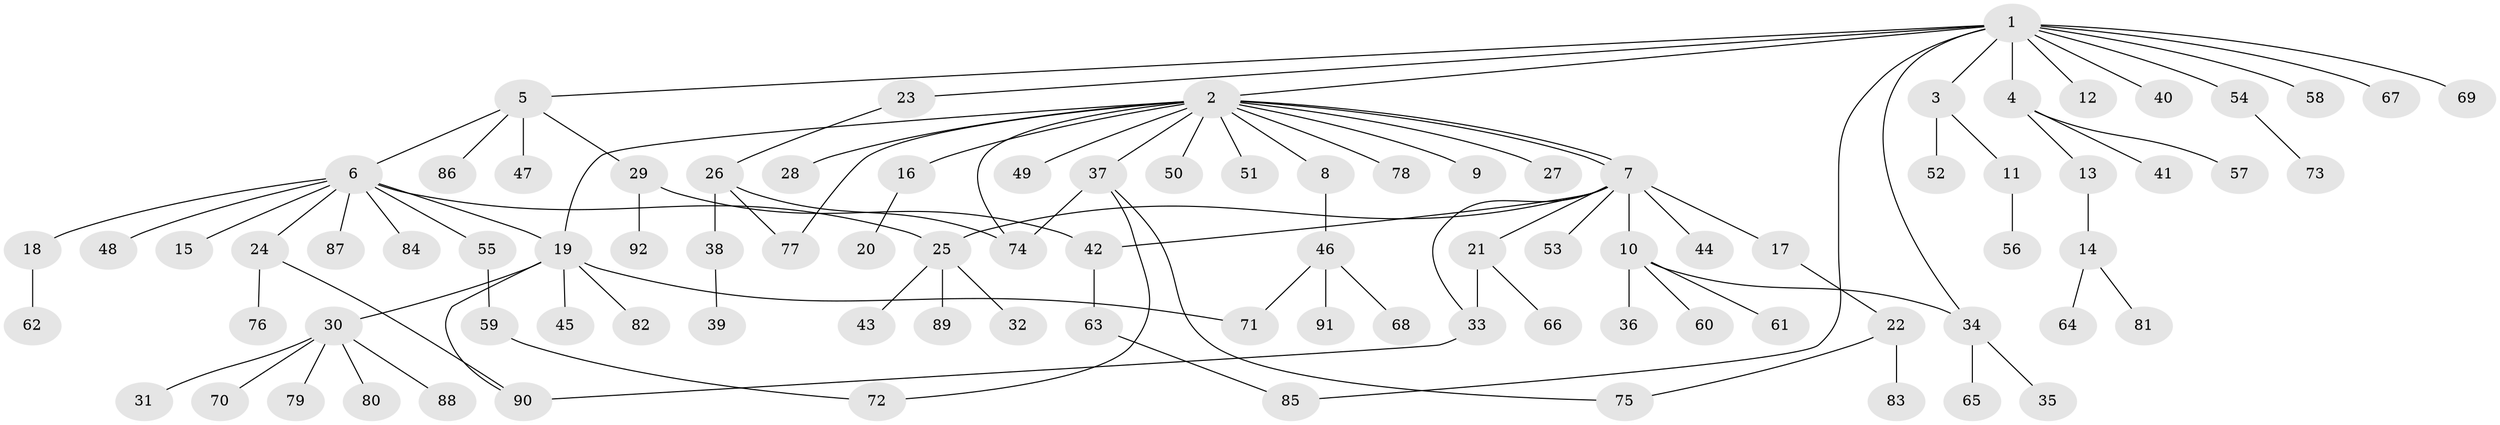 // coarse degree distribution, {15: 0.028169014084507043, 2: 0.15492957746478872, 4: 0.08450704225352113, 9: 0.014084507042253521, 12: 0.014084507042253521, 1: 0.6056338028169014, 3: 0.07042253521126761, 6: 0.014084507042253521, 5: 0.014084507042253521}
// Generated by graph-tools (version 1.1) at 2025/51/02/27/25 19:51:59]
// undirected, 92 vertices, 106 edges
graph export_dot {
graph [start="1"]
  node [color=gray90,style=filled];
  1;
  2;
  3;
  4;
  5;
  6;
  7;
  8;
  9;
  10;
  11;
  12;
  13;
  14;
  15;
  16;
  17;
  18;
  19;
  20;
  21;
  22;
  23;
  24;
  25;
  26;
  27;
  28;
  29;
  30;
  31;
  32;
  33;
  34;
  35;
  36;
  37;
  38;
  39;
  40;
  41;
  42;
  43;
  44;
  45;
  46;
  47;
  48;
  49;
  50;
  51;
  52;
  53;
  54;
  55;
  56;
  57;
  58;
  59;
  60;
  61;
  62;
  63;
  64;
  65;
  66;
  67;
  68;
  69;
  70;
  71;
  72;
  73;
  74;
  75;
  76;
  77;
  78;
  79;
  80;
  81;
  82;
  83;
  84;
  85;
  86;
  87;
  88;
  89;
  90;
  91;
  92;
  1 -- 2;
  1 -- 3;
  1 -- 4;
  1 -- 5;
  1 -- 12;
  1 -- 23;
  1 -- 34;
  1 -- 40;
  1 -- 54;
  1 -- 58;
  1 -- 67;
  1 -- 69;
  1 -- 85;
  2 -- 7;
  2 -- 7;
  2 -- 8;
  2 -- 9;
  2 -- 16;
  2 -- 19;
  2 -- 27;
  2 -- 28;
  2 -- 37;
  2 -- 49;
  2 -- 50;
  2 -- 51;
  2 -- 74;
  2 -- 77;
  2 -- 78;
  3 -- 11;
  3 -- 52;
  4 -- 13;
  4 -- 41;
  4 -- 57;
  5 -- 6;
  5 -- 29;
  5 -- 47;
  5 -- 86;
  6 -- 15;
  6 -- 18;
  6 -- 19;
  6 -- 24;
  6 -- 25;
  6 -- 48;
  6 -- 55;
  6 -- 84;
  6 -- 87;
  7 -- 10;
  7 -- 17;
  7 -- 21;
  7 -- 25;
  7 -- 33;
  7 -- 42;
  7 -- 44;
  7 -- 53;
  8 -- 46;
  10 -- 34;
  10 -- 36;
  10 -- 60;
  10 -- 61;
  11 -- 56;
  13 -- 14;
  14 -- 64;
  14 -- 81;
  16 -- 20;
  17 -- 22;
  18 -- 62;
  19 -- 30;
  19 -- 45;
  19 -- 71;
  19 -- 82;
  19 -- 90;
  21 -- 33;
  21 -- 66;
  22 -- 75;
  22 -- 83;
  23 -- 26;
  24 -- 76;
  24 -- 90;
  25 -- 32;
  25 -- 43;
  25 -- 89;
  26 -- 38;
  26 -- 74;
  26 -- 77;
  29 -- 42;
  29 -- 92;
  30 -- 31;
  30 -- 70;
  30 -- 79;
  30 -- 80;
  30 -- 88;
  33 -- 90;
  34 -- 35;
  34 -- 65;
  37 -- 72;
  37 -- 74;
  37 -- 75;
  38 -- 39;
  42 -- 63;
  46 -- 68;
  46 -- 71;
  46 -- 91;
  54 -- 73;
  55 -- 59;
  59 -- 72;
  63 -- 85;
}
